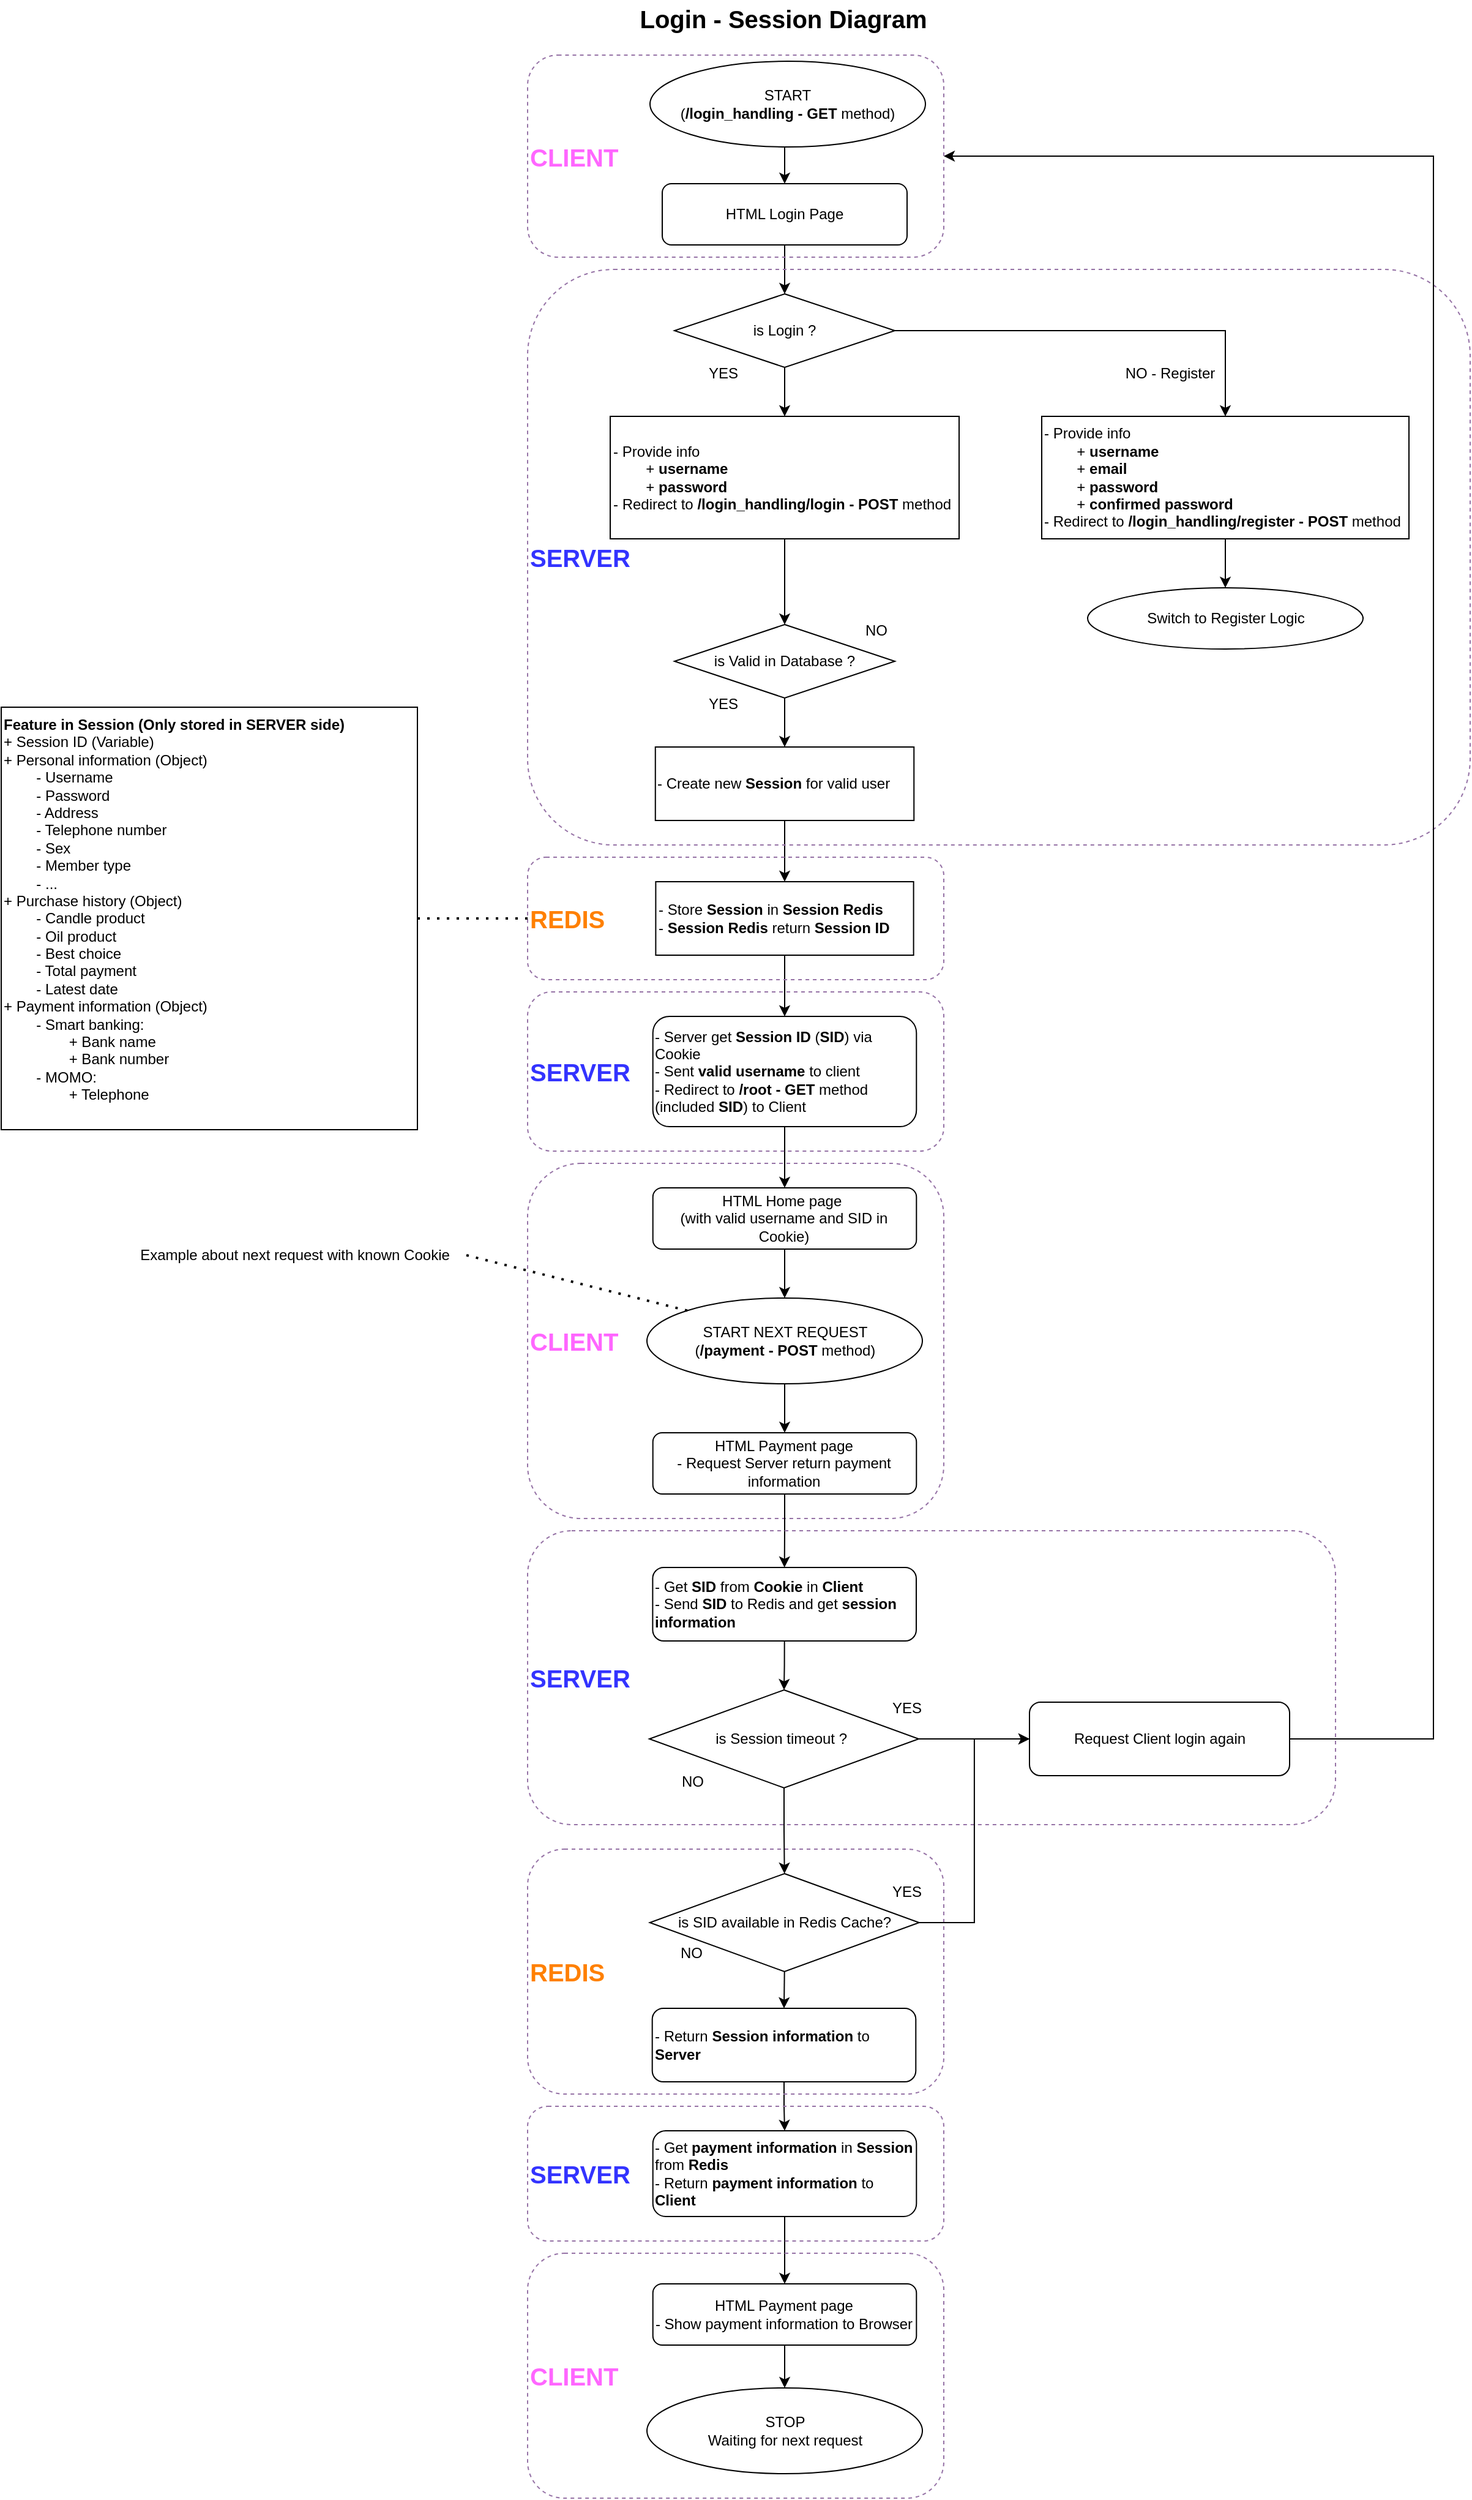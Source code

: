 <mxfile version="24.7.17">
  <diagram name="Page-1" id="DUz52T3hlYbFarBGfvQm">
    <mxGraphModel dx="2132" dy="565" grid="1" gridSize="10" guides="1" tooltips="1" connect="1" arrows="1" fold="1" page="1" pageScale="1" pageWidth="850" pageHeight="1100" math="0" shadow="0">
      <root>
        <mxCell id="0" />
        <mxCell id="1" parent="0" />
        <mxCell id="S9cItze8Yrv6oykSEDYG-1" value="HTML Login Page" style="rounded=1;whiteSpace=wrap;html=1;" parent="1" vertex="1">
          <mxGeometry x="90" y="150" width="200" height="50" as="geometry" />
        </mxCell>
        <mxCell id="S9cItze8Yrv6oykSEDYG-2" value="&lt;font style=&quot;font-size: 20px;&quot;&gt;&lt;b&gt;Login - Session Diagram&lt;/b&gt;&lt;/font&gt;" style="text;html=1;align=center;verticalAlign=middle;whiteSpace=wrap;rounded=0;" parent="1" vertex="1">
          <mxGeometry x="69.49" width="240" height="30" as="geometry" />
        </mxCell>
        <mxCell id="S9cItze8Yrv6oykSEDYG-9" style="edgeStyle=orthogonalEdgeStyle;rounded=0;orthogonalLoop=1;jettySize=auto;html=1;exitX=0.5;exitY=1;exitDx=0;exitDy=0;entryX=0.5;entryY=0;entryDx=0;entryDy=0;" parent="1" source="S9cItze8Yrv6oykSEDYG-3" target="S9cItze8Yrv6oykSEDYG-8" edge="1">
          <mxGeometry relative="1" as="geometry" />
        </mxCell>
        <mxCell id="S9cItze8Yrv6oykSEDYG-16" style="edgeStyle=orthogonalEdgeStyle;rounded=0;orthogonalLoop=1;jettySize=auto;html=1;exitX=1;exitY=0.5;exitDx=0;exitDy=0;entryX=0.5;entryY=0;entryDx=0;entryDy=0;" parent="1" source="S9cItze8Yrv6oykSEDYG-3" target="S9cItze8Yrv6oykSEDYG-11" edge="1">
          <mxGeometry relative="1" as="geometry" />
        </mxCell>
        <mxCell id="S9cItze8Yrv6oykSEDYG-3" value="is Login ?" style="rhombus;whiteSpace=wrap;html=1;" parent="1" vertex="1">
          <mxGeometry x="100" y="240" width="180" height="60" as="geometry" />
        </mxCell>
        <mxCell id="S9cItze8Yrv6oykSEDYG-4" value="" style="endArrow=classic;html=1;rounded=0;exitX=0.5;exitY=1;exitDx=0;exitDy=0;" parent="1" source="S9cItze8Yrv6oykSEDYG-1" target="S9cItze8Yrv6oykSEDYG-3" edge="1">
          <mxGeometry width="50" height="50" relative="1" as="geometry">
            <mxPoint x="400" y="360" as="sourcePoint" />
            <mxPoint x="450" y="310" as="targetPoint" />
          </mxGeometry>
        </mxCell>
        <mxCell id="S9cItze8Yrv6oykSEDYG-5" value="YES" style="text;html=1;align=center;verticalAlign=middle;whiteSpace=wrap;rounded=0;" parent="1" vertex="1">
          <mxGeometry x="110" y="290" width="60" height="30" as="geometry" />
        </mxCell>
        <mxCell id="S9cItze8Yrv6oykSEDYG-6" value="NO - Register" style="text;html=1;align=center;verticalAlign=middle;whiteSpace=wrap;rounded=0;" parent="1" vertex="1">
          <mxGeometry x="460" y="290" width="90" height="30" as="geometry" />
        </mxCell>
        <mxCell id="S9cItze8Yrv6oykSEDYG-21" style="edgeStyle=orthogonalEdgeStyle;rounded=0;orthogonalLoop=1;jettySize=auto;html=1;exitX=0.5;exitY=1;exitDx=0;exitDy=0;entryX=0.5;entryY=0;entryDx=0;entryDy=0;" parent="1" source="S9cItze8Yrv6oykSEDYG-8" target="S9cItze8Yrv6oykSEDYG-19" edge="1">
          <mxGeometry relative="1" as="geometry" />
        </mxCell>
        <mxCell id="S9cItze8Yrv6oykSEDYG-8" value="&lt;div&gt;&lt;span style=&quot;background-color: initial;&quot;&gt;- Provide info&amp;nbsp;&lt;/span&gt;&lt;/div&gt;&lt;div&gt;&lt;span style=&quot;background-color: initial;&quot;&gt;&lt;span style=&quot;white-space: pre;&quot;&gt;&#x9;&lt;/span&gt;+&amp;nbsp;&lt;b&gt;username&lt;/b&gt;&lt;/span&gt;&lt;/div&gt;&lt;div&gt;&lt;span style=&quot;background-color: initial;&quot;&gt;&lt;span style=&quot;font-weight: bold; white-space: pre;&quot;&gt;&#x9;&lt;/span&gt;+ &lt;b&gt;password&lt;/b&gt;&lt;/span&gt;&lt;/div&gt;&lt;span style=&quot;background-color: initial;&quot;&gt;- Redirect to &lt;b&gt;/login_handling/login - POST &lt;/b&gt;method&lt;/span&gt;" style="rounded=0;whiteSpace=wrap;html=1;align=left;" parent="1" vertex="1">
          <mxGeometry x="47.5" y="340" width="285" height="100" as="geometry" />
        </mxCell>
        <mxCell id="S9cItze8Yrv6oykSEDYG-61" style="edgeStyle=orthogonalEdgeStyle;rounded=0;orthogonalLoop=1;jettySize=auto;html=1;exitX=0.5;exitY=1;exitDx=0;exitDy=0;entryX=0.5;entryY=0;entryDx=0;entryDy=0;" parent="1" source="S9cItze8Yrv6oykSEDYG-11" target="S9cItze8Yrv6oykSEDYG-60" edge="1">
          <mxGeometry relative="1" as="geometry" />
        </mxCell>
        <mxCell id="S9cItze8Yrv6oykSEDYG-11" value="&lt;div&gt;&lt;span style=&quot;background-color: initial;&quot;&gt;- Provide info&amp;nbsp;&lt;/span&gt;&lt;/div&gt;&lt;div&gt;&lt;span style=&quot;background-color: initial;&quot;&gt;&lt;span style=&quot;white-space: pre;&quot;&gt;&#x9;&lt;/span&gt;+&amp;nbsp;&lt;b&gt;username&lt;/b&gt;&lt;/span&gt;&lt;/div&gt;&lt;div&gt;&lt;span style=&quot;background-color: initial;&quot;&gt;&lt;span style=&quot;font-weight: bold; white-space: pre;&quot;&gt;&#x9;&lt;/span&gt;+&lt;b&gt; email&lt;br&gt;&lt;/b&gt;&lt;/span&gt;&lt;/div&gt;&lt;div&gt;&lt;span style=&quot;background-color: initial;&quot;&gt;&lt;span style=&quot;font-weight: bold; white-space: pre;&quot;&gt;&#x9;&lt;/span&gt;+ &lt;b&gt;password&lt;/b&gt;&lt;/span&gt;&lt;/div&gt;&lt;div&gt;&lt;span style=&quot;background-color: initial;&quot;&gt;&lt;span style=&quot;font-weight: bold; white-space: pre;&quot;&gt;&#x9;&lt;/span&gt;+&lt;b&gt; confirmed password&lt;br&gt;&lt;/b&gt;&lt;/span&gt;&lt;/div&gt;&lt;span style=&quot;background-color: initial;&quot;&gt;- Redirect to &lt;b&gt;/login_handling/register - POST &lt;/b&gt;method&lt;/span&gt;" style="rounded=0;whiteSpace=wrap;html=1;align=left;" parent="1" vertex="1">
          <mxGeometry x="400" y="340" width="300" height="100" as="geometry" />
        </mxCell>
        <mxCell id="S9cItze8Yrv6oykSEDYG-14" style="edgeStyle=orthogonalEdgeStyle;rounded=0;orthogonalLoop=1;jettySize=auto;html=1;exitX=0.5;exitY=1;exitDx=0;exitDy=0;entryX=0.5;entryY=0;entryDx=0;entryDy=0;" parent="1" source="S9cItze8Yrv6oykSEDYG-13" target="S9cItze8Yrv6oykSEDYG-1" edge="1">
          <mxGeometry relative="1" as="geometry" />
        </mxCell>
        <mxCell id="S9cItze8Yrv6oykSEDYG-13" value="START&lt;div&gt;(&lt;b&gt;/login_handling - GET &lt;/b&gt;method)&lt;/div&gt;" style="ellipse;whiteSpace=wrap;html=1;" parent="1" vertex="1">
          <mxGeometry x="80" y="50" width="225" height="70" as="geometry" />
        </mxCell>
        <mxCell id="S9cItze8Yrv6oykSEDYG-27" style="edgeStyle=orthogonalEdgeStyle;rounded=0;orthogonalLoop=1;jettySize=auto;html=1;exitX=0.5;exitY=1;exitDx=0;exitDy=0;entryX=0.5;entryY=0;entryDx=0;entryDy=0;" parent="1" source="S9cItze8Yrv6oykSEDYG-17" target="S9cItze8Yrv6oykSEDYG-25" edge="1">
          <mxGeometry relative="1" as="geometry" />
        </mxCell>
        <mxCell id="S9cItze8Yrv6oykSEDYG-17" value="- Create new &lt;b&gt;Session&amp;nbsp;&lt;/b&gt;for valid user" style="rounded=0;whiteSpace=wrap;html=1;align=left;" parent="1" vertex="1">
          <mxGeometry x="84.38" y="610" width="211.25" height="60" as="geometry" />
        </mxCell>
        <mxCell id="S9cItze8Yrv6oykSEDYG-24" style="edgeStyle=orthogonalEdgeStyle;rounded=0;orthogonalLoop=1;jettySize=auto;html=1;exitX=0.5;exitY=1;exitDx=0;exitDy=0;entryX=0.5;entryY=0;entryDx=0;entryDy=0;" parent="1" source="S9cItze8Yrv6oykSEDYG-19" target="S9cItze8Yrv6oykSEDYG-17" edge="1">
          <mxGeometry relative="1" as="geometry" />
        </mxCell>
        <mxCell id="S9cItze8Yrv6oykSEDYG-19" value="is Valid in Database ?" style="rhombus;whiteSpace=wrap;html=1;" parent="1" vertex="1">
          <mxGeometry x="100" y="510" width="180" height="60" as="geometry" />
        </mxCell>
        <mxCell id="S9cItze8Yrv6oykSEDYG-22" value="YES" style="text;html=1;align=center;verticalAlign=middle;whiteSpace=wrap;rounded=0;" parent="1" vertex="1">
          <mxGeometry x="110" y="560" width="60" height="30" as="geometry" />
        </mxCell>
        <mxCell id="S9cItze8Yrv6oykSEDYG-23" value="NO" style="text;html=1;align=center;verticalAlign=middle;whiteSpace=wrap;rounded=0;" parent="1" vertex="1">
          <mxGeometry x="220" y="500" width="90" height="30" as="geometry" />
        </mxCell>
        <mxCell id="S9cItze8Yrv6oykSEDYG-30" style="edgeStyle=orthogonalEdgeStyle;rounded=0;orthogonalLoop=1;jettySize=auto;html=1;exitX=0.5;exitY=1;exitDx=0;exitDy=0;entryX=0.5;entryY=0;entryDx=0;entryDy=0;" parent="1" source="S9cItze8Yrv6oykSEDYG-25" target="S9cItze8Yrv6oykSEDYG-29" edge="1">
          <mxGeometry relative="1" as="geometry" />
        </mxCell>
        <mxCell id="S9cItze8Yrv6oykSEDYG-25" value="- Store &lt;b&gt;Session&amp;nbsp;&lt;/b&gt;in &lt;b&gt;Session Redis&lt;/b&gt;&lt;div&gt;- &lt;b&gt;Session Redis&lt;/b&gt; return &lt;b&gt;Session ID&lt;/b&gt;&lt;/div&gt;" style="rounded=0;whiteSpace=wrap;html=1;align=left;" parent="1" vertex="1">
          <mxGeometry x="84.69" y="720" width="210.62" height="60" as="geometry" />
        </mxCell>
        <mxCell id="S9cItze8Yrv6oykSEDYG-28" value="&lt;b&gt;&lt;font color=&quot;#3333ff&quot; style=&quot;font-size: 20px;&quot;&gt;SERVER&lt;/font&gt;&lt;/b&gt;" style="rounded=1;whiteSpace=wrap;html=1;fillColor=none;strokeColor=#9673a6;gradientColor=none;glass=0;shadow=0;fillStyle=dashed;align=left;dashed=1;" parent="1" vertex="1">
          <mxGeometry x="-20" y="220" width="770" height="470" as="geometry" />
        </mxCell>
        <mxCell id="S9cItze8Yrv6oykSEDYG-35" style="edgeStyle=orthogonalEdgeStyle;rounded=0;orthogonalLoop=1;jettySize=auto;html=1;exitX=0.5;exitY=1;exitDx=0;exitDy=0;entryX=0.5;entryY=0;entryDx=0;entryDy=0;" parent="1" source="S9cItze8Yrv6oykSEDYG-29" target="S9cItze8Yrv6oykSEDYG-34" edge="1">
          <mxGeometry relative="1" as="geometry" />
        </mxCell>
        <mxCell id="S9cItze8Yrv6oykSEDYG-29" value="- Server get &lt;b&gt;Session ID&lt;/b&gt; (&lt;b&gt;SID&lt;/b&gt;) via Cookie&lt;div&gt;- Sent &lt;b&gt;valid username &lt;/b&gt;to client&lt;br&gt;&lt;div&gt;- Redirect to &lt;b&gt;/root - GET&lt;/b&gt; method&amp;nbsp; (included &lt;b&gt;SID&lt;/b&gt;) to Client&lt;/div&gt;&lt;/div&gt;" style="rounded=1;whiteSpace=wrap;html=1;align=left;" parent="1" vertex="1">
          <mxGeometry x="82.34" y="830" width="215.31" height="90" as="geometry" />
        </mxCell>
        <mxCell id="S9cItze8Yrv6oykSEDYG-31" value="&lt;span style=&quot;font-size: 20px;&quot;&gt;&lt;b&gt;&lt;font color=&quot;#ff8000&quot;&gt;REDIS&lt;/font&gt;&lt;/b&gt;&lt;/span&gt;" style="rounded=1;whiteSpace=wrap;html=1;fillColor=none;strokeColor=#9673a6;gradientColor=none;glass=0;shadow=0;fillStyle=dashed;align=left;dashed=1;" parent="1" vertex="1">
          <mxGeometry x="-20" y="700" width="340" height="100" as="geometry" />
        </mxCell>
        <mxCell id="S9cItze8Yrv6oykSEDYG-32" value="&lt;span style=&quot;font-size: 20px;&quot;&gt;&lt;b&gt;&lt;font color=&quot;#ff66ff&quot;&gt;CLIENT&lt;/font&gt;&lt;/b&gt;&lt;/span&gt;" style="rounded=1;whiteSpace=wrap;html=1;fillColor=none;strokeColor=#9673a6;gradientColor=none;glass=0;shadow=0;fillStyle=dashed;align=left;dashed=1;" parent="1" vertex="1">
          <mxGeometry x="-20" y="45" width="340" height="165" as="geometry" />
        </mxCell>
        <mxCell id="S9cItze8Yrv6oykSEDYG-33" value="&lt;b&gt;&lt;font color=&quot;#3333ff&quot; style=&quot;font-size: 20px;&quot;&gt;SERVER&lt;/font&gt;&lt;/b&gt;" style="rounded=1;whiteSpace=wrap;html=1;fillColor=none;strokeColor=#9673a6;gradientColor=none;glass=0;shadow=0;fillStyle=dashed;align=left;dashed=1;" parent="1" vertex="1">
          <mxGeometry x="-20" y="810" width="340" height="130" as="geometry" />
        </mxCell>
        <mxCell id="S9cItze8Yrv6oykSEDYG-41" style="edgeStyle=orthogonalEdgeStyle;rounded=0;orthogonalLoop=1;jettySize=auto;html=1;exitX=0.5;exitY=1;exitDx=0;exitDy=0;entryX=0.5;entryY=0;entryDx=0;entryDy=0;" parent="1" source="S9cItze8Yrv6oykSEDYG-34" target="S9cItze8Yrv6oykSEDYG-39" edge="1">
          <mxGeometry relative="1" as="geometry" />
        </mxCell>
        <mxCell id="S9cItze8Yrv6oykSEDYG-34" value="HTML Home page&amp;nbsp;&lt;div&gt;(with valid username and SID in Cookie)&lt;/div&gt;" style="rounded=1;whiteSpace=wrap;html=1;align=center;" parent="1" vertex="1">
          <mxGeometry x="82.35" y="970" width="215.31" height="50" as="geometry" />
        </mxCell>
        <mxCell id="S9cItze8Yrv6oykSEDYG-36" value="&lt;span style=&quot;font-size: 20px;&quot;&gt;&lt;b&gt;&lt;font color=&quot;#ff66ff&quot;&gt;CLIENT&lt;/font&gt;&lt;/b&gt;&lt;/span&gt;" style="rounded=1;whiteSpace=wrap;html=1;fillColor=none;strokeColor=#9673a6;gradientColor=none;glass=0;shadow=0;fillStyle=dashed;align=left;dashed=1;" parent="1" vertex="1">
          <mxGeometry x="-20" y="950" width="340" height="290" as="geometry" />
        </mxCell>
        <mxCell id="S9cItze8Yrv6oykSEDYG-37" value="&lt;b&gt;Feature in Session (Only stored in SERVER side)&lt;/b&gt;&lt;div&gt;+ Session ID (Variable)&lt;br&gt;&lt;div&gt;+ Personal information (Object)&lt;/div&gt;&lt;div&gt;&lt;span style=&quot;white-space: pre;&quot;&gt;&#x9;&lt;/span&gt;- Username&lt;br&gt;&lt;/div&gt;&lt;div&gt;&lt;span style=&quot;white-space: pre;&quot;&gt;&#x9;&lt;/span&gt;- Password&lt;br&gt;&lt;/div&gt;&lt;div&gt;&lt;span style=&quot;white-space: pre;&quot;&gt;&#x9;&lt;/span&gt;- Address&lt;br&gt;&lt;/div&gt;&lt;div&gt;&lt;span style=&quot;white-space: pre;&quot;&gt;&#x9;&lt;/span&gt;- Telephone number&lt;br&gt;&lt;/div&gt;&lt;div&gt;&lt;span style=&quot;white-space: pre;&quot;&gt;&#x9;&lt;/span&gt;- Sex&lt;br&gt;&lt;/div&gt;&lt;div&gt;&lt;span style=&quot;white-space: pre;&quot;&gt;&#x9;&lt;/span&gt;- Member type&lt;br&gt;&lt;/div&gt;&lt;div&gt;&lt;span style=&quot;white-space: pre;&quot;&gt;&#x9;&lt;/span&gt;- ...&lt;br&gt;&lt;/div&gt;&lt;div&gt;+ Purchase history (Object)&lt;/div&gt;&lt;div&gt;&lt;span style=&quot;white-space: pre;&quot;&gt;&#x9;&lt;/span&gt;- Candle product&lt;br&gt;&lt;/div&gt;&lt;/div&gt;&lt;div&gt;&lt;span style=&quot;white-space: pre;&quot;&gt;&#x9;&lt;/span&gt;- Oil product&lt;br&gt;&lt;/div&gt;&lt;div&gt;&lt;span style=&quot;white-space: pre;&quot;&gt;&#x9;&lt;/span&gt;- Best choice&lt;br&gt;&lt;/div&gt;&lt;div&gt;&lt;span style=&quot;white-space: pre;&quot;&gt;&#x9;&lt;/span&gt;- Total payment&lt;br&gt;&lt;/div&gt;&lt;div&gt;&lt;span style=&quot;white-space: pre;&quot;&gt;&#x9;&lt;/span&gt;- Latest date&lt;br&gt;&lt;/div&gt;&lt;div&gt;+ Payment information (Object)&lt;/div&gt;&lt;div&gt;&lt;span style=&quot;white-space: pre;&quot;&gt;&#x9;&lt;/span&gt;- Smart banking:&lt;br&gt;&lt;/div&gt;&lt;div&gt;&lt;span style=&quot;white-space: pre;&quot;&gt;&#x9;&lt;/span&gt;&lt;span style=&quot;white-space: pre;&quot;&gt;&#x9;&lt;/span&gt;+ Bank name&lt;/div&gt;&lt;div&gt;&lt;span style=&quot;white-space: pre;&quot;&gt;&#x9;&lt;/span&gt;&lt;span style=&quot;white-space: pre;&quot;&gt;&#x9;&lt;/span&gt;+ Bank number&lt;br&gt;&lt;/div&gt;&lt;div&gt;&lt;span style=&quot;white-space: pre;&quot;&gt;&#x9;&lt;/span&gt;- MOMO:&lt;br&gt;&lt;/div&gt;&lt;div&gt;&lt;span style=&quot;white-space: pre;&quot;&gt;&#x9;&lt;/span&gt;&lt;span style=&quot;white-space: pre;&quot;&gt;&#x9;&lt;/span&gt;+ Telephone&lt;br&gt;&lt;/div&gt;&lt;div&gt;&lt;span style=&quot;white-space: pre;&quot;&gt;&#x9;&lt;/span&gt;&lt;br&gt;&lt;/div&gt;" style="rounded=0;whiteSpace=wrap;html=1;align=left;" parent="1" vertex="1">
          <mxGeometry x="-450" y="577.5" width="340" height="345" as="geometry" />
        </mxCell>
        <mxCell id="S9cItze8Yrv6oykSEDYG-38" value="" style="endArrow=none;dashed=1;html=1;dashPattern=1 3;strokeWidth=2;rounded=0;entryX=0;entryY=0.5;entryDx=0;entryDy=0;exitX=1;exitY=0.5;exitDx=0;exitDy=0;" parent="1" source="S9cItze8Yrv6oykSEDYG-37" target="S9cItze8Yrv6oykSEDYG-31" edge="1">
          <mxGeometry width="50" height="50" relative="1" as="geometry">
            <mxPoint x="-150" y="770" as="sourcePoint" />
            <mxPoint x="-50" y="740" as="targetPoint" />
          </mxGeometry>
        </mxCell>
        <mxCell id="S9cItze8Yrv6oykSEDYG-42" style="edgeStyle=orthogonalEdgeStyle;rounded=0;orthogonalLoop=1;jettySize=auto;html=1;exitX=0.5;exitY=1;exitDx=0;exitDy=0;entryX=0.5;entryY=0;entryDx=0;entryDy=0;" parent="1" source="S9cItze8Yrv6oykSEDYG-39" target="S9cItze8Yrv6oykSEDYG-40" edge="1">
          <mxGeometry relative="1" as="geometry" />
        </mxCell>
        <mxCell id="S9cItze8Yrv6oykSEDYG-39" value="START NEXT REQUEST&lt;div&gt;(&lt;b&gt;/payment - POST&amp;nbsp;&lt;/b&gt;method)&lt;/div&gt;" style="ellipse;whiteSpace=wrap;html=1;" parent="1" vertex="1">
          <mxGeometry x="77.5" y="1060" width="225" height="70" as="geometry" />
        </mxCell>
        <mxCell id="S9cItze8Yrv6oykSEDYG-47" style="edgeStyle=orthogonalEdgeStyle;rounded=0;orthogonalLoop=1;jettySize=auto;html=1;exitX=0.5;exitY=1;exitDx=0;exitDy=0;entryX=0.5;entryY=0;entryDx=0;entryDy=0;" parent="1" source="S9cItze8Yrv6oykSEDYG-40" target="S9cItze8Yrv6oykSEDYG-46" edge="1">
          <mxGeometry relative="1" as="geometry" />
        </mxCell>
        <mxCell id="S9cItze8Yrv6oykSEDYG-40" value="HTML Payment page&lt;div&gt;- Request Server return payment information&lt;/div&gt;" style="rounded=1;whiteSpace=wrap;html=1;align=center;" parent="1" vertex="1">
          <mxGeometry x="82.34" y="1170" width="215.31" height="50" as="geometry" />
        </mxCell>
        <mxCell id="S9cItze8Yrv6oykSEDYG-44" value="Example about next request with known Cookie" style="text;html=1;align=center;verticalAlign=middle;whiteSpace=wrap;rounded=0;" parent="1" vertex="1">
          <mxGeometry x="-350" y="1010" width="280" height="30" as="geometry" />
        </mxCell>
        <mxCell id="S9cItze8Yrv6oykSEDYG-45" value="" style="endArrow=none;dashed=1;html=1;dashPattern=1 3;strokeWidth=2;rounded=0;entryX=0;entryY=0;entryDx=0;entryDy=0;exitX=1;exitY=0.5;exitDx=0;exitDy=0;" parent="1" source="S9cItze8Yrv6oykSEDYG-44" target="S9cItze8Yrv6oykSEDYG-39" edge="1">
          <mxGeometry width="50" height="50" relative="1" as="geometry">
            <mxPoint x="-170" y="1120" as="sourcePoint" />
            <mxPoint x="-120" y="1070" as="targetPoint" />
          </mxGeometry>
        </mxCell>
        <mxCell id="S9cItze8Yrv6oykSEDYG-63" style="edgeStyle=orthogonalEdgeStyle;rounded=0;orthogonalLoop=1;jettySize=auto;html=1;exitX=0.5;exitY=1;exitDx=0;exitDy=0;" parent="1" source="S9cItze8Yrv6oykSEDYG-46" target="S9cItze8Yrv6oykSEDYG-62" edge="1">
          <mxGeometry relative="1" as="geometry" />
        </mxCell>
        <mxCell id="S9cItze8Yrv6oykSEDYG-46" value="- Get &lt;b&gt;SID &lt;/b&gt;from &lt;b&gt;Cookie &lt;/b&gt;in &lt;b&gt;Client&lt;/b&gt;&lt;div&gt;- Send &lt;b&gt;SID &lt;/b&gt;to Redis and get &lt;b&gt;session information&lt;/b&gt;&lt;/div&gt;" style="rounded=1;whiteSpace=wrap;html=1;align=left;" parent="1" vertex="1">
          <mxGeometry x="82.19" y="1280" width="215.31" height="60" as="geometry" />
        </mxCell>
        <mxCell id="S9cItze8Yrv6oykSEDYG-53" style="edgeStyle=orthogonalEdgeStyle;rounded=0;orthogonalLoop=1;jettySize=auto;html=1;exitX=0.5;exitY=1;exitDx=0;exitDy=0;entryX=0.5;entryY=0;entryDx=0;entryDy=0;" parent="1" source="S9cItze8Yrv6oykSEDYG-48" target="S9cItze8Yrv6oykSEDYG-52" edge="1">
          <mxGeometry relative="1" as="geometry" />
        </mxCell>
        <mxCell id="S9cItze8Yrv6oykSEDYG-48" value="- Return &lt;b&gt;Session information &lt;/b&gt;to &lt;b&gt;Server&lt;/b&gt;" style="rounded=1;whiteSpace=wrap;html=1;align=left;" parent="1" vertex="1">
          <mxGeometry x="81.84" y="1640" width="215.31" height="60" as="geometry" />
        </mxCell>
        <mxCell id="S9cItze8Yrv6oykSEDYG-50" value="&lt;span style=&quot;font-size: 20px;&quot;&gt;&lt;b&gt;&lt;font color=&quot;#ff8000&quot;&gt;REDIS&lt;/font&gt;&lt;/b&gt;&lt;/span&gt;" style="rounded=1;whiteSpace=wrap;html=1;fillColor=none;strokeColor=#9673a6;gradientColor=none;glass=0;shadow=0;fillStyle=dashed;align=left;dashed=1;" parent="1" vertex="1">
          <mxGeometry x="-20" y="1510" width="340" height="200" as="geometry" />
        </mxCell>
        <mxCell id="S9cItze8Yrv6oykSEDYG-51" value="&lt;b&gt;&lt;font color=&quot;#3333ff&quot; style=&quot;font-size: 20px;&quot;&gt;SERVER&lt;/font&gt;&lt;/b&gt;" style="rounded=1;whiteSpace=wrap;html=1;fillColor=none;strokeColor=#9673a6;gradientColor=none;glass=0;shadow=0;fillStyle=dashed;align=left;dashed=1;" parent="1" vertex="1">
          <mxGeometry x="-20" y="1250" width="660" height="240" as="geometry" />
        </mxCell>
        <mxCell id="S9cItze8Yrv6oykSEDYG-56" style="edgeStyle=orthogonalEdgeStyle;rounded=0;orthogonalLoop=1;jettySize=auto;html=1;exitX=0.5;exitY=1;exitDx=0;exitDy=0;entryX=0.5;entryY=0;entryDx=0;entryDy=0;" parent="1" source="S9cItze8Yrv6oykSEDYG-52" target="S9cItze8Yrv6oykSEDYG-55" edge="1">
          <mxGeometry relative="1" as="geometry" />
        </mxCell>
        <mxCell id="S9cItze8Yrv6oykSEDYG-52" value="- Get &lt;b&gt;payment information&lt;/b&gt; in &lt;b&gt;Session &lt;/b&gt;from &lt;b&gt;Redis&lt;/b&gt;&lt;div&gt;- Return &lt;b&gt;payment information&lt;/b&gt; to &lt;b&gt;Client&lt;/b&gt;&lt;/div&gt;" style="rounded=1;whiteSpace=wrap;html=1;align=left;" parent="1" vertex="1">
          <mxGeometry x="82.35" y="1740" width="215.31" height="70" as="geometry" />
        </mxCell>
        <mxCell id="S9cItze8Yrv6oykSEDYG-54" value="&lt;b&gt;&lt;font color=&quot;#3333ff&quot; style=&quot;font-size: 20px;&quot;&gt;SERVER&lt;/font&gt;&lt;/b&gt;" style="rounded=1;whiteSpace=wrap;html=1;fillColor=none;strokeColor=#9673a6;gradientColor=none;glass=0;shadow=0;fillStyle=dashed;align=left;dashed=1;" parent="1" vertex="1">
          <mxGeometry x="-20" y="1720" width="340" height="110" as="geometry" />
        </mxCell>
        <mxCell id="S9cItze8Yrv6oykSEDYG-59" style="edgeStyle=orthogonalEdgeStyle;rounded=0;orthogonalLoop=1;jettySize=auto;html=1;exitX=0.5;exitY=1;exitDx=0;exitDy=0;entryX=0.5;entryY=0;entryDx=0;entryDy=0;" parent="1" source="S9cItze8Yrv6oykSEDYG-55" target="S9cItze8Yrv6oykSEDYG-58" edge="1">
          <mxGeometry relative="1" as="geometry" />
        </mxCell>
        <mxCell id="S9cItze8Yrv6oykSEDYG-55" value="HTML Payment page&lt;div&gt;- Show payment information to Browser&lt;/div&gt;" style="rounded=1;whiteSpace=wrap;html=1;align=center;" parent="1" vertex="1">
          <mxGeometry x="82.35" y="1865" width="215.31" height="50" as="geometry" />
        </mxCell>
        <mxCell id="S9cItze8Yrv6oykSEDYG-57" value="&lt;span style=&quot;font-size: 20px;&quot;&gt;&lt;b&gt;&lt;font color=&quot;#ff66ff&quot;&gt;CLIENT&lt;/font&gt;&lt;/b&gt;&lt;/span&gt;" style="rounded=1;whiteSpace=wrap;html=1;fillColor=none;strokeColor=#9673a6;gradientColor=none;glass=0;shadow=0;fillStyle=dashed;align=left;dashed=1;" parent="1" vertex="1">
          <mxGeometry x="-20" y="1840" width="340" height="200" as="geometry" />
        </mxCell>
        <mxCell id="S9cItze8Yrv6oykSEDYG-58" value="STOP&lt;div&gt;Waiting for next request&lt;/div&gt;" style="ellipse;whiteSpace=wrap;html=1;" parent="1" vertex="1">
          <mxGeometry x="77.51" y="1950" width="225" height="70" as="geometry" />
        </mxCell>
        <mxCell id="S9cItze8Yrv6oykSEDYG-60" value="Switch to Register Logic" style="ellipse;whiteSpace=wrap;html=1;" parent="1" vertex="1">
          <mxGeometry x="437.5" y="480" width="225" height="50" as="geometry" />
        </mxCell>
        <mxCell id="S9cItze8Yrv6oykSEDYG-68" style="edgeStyle=orthogonalEdgeStyle;rounded=0;orthogonalLoop=1;jettySize=auto;html=1;exitX=1;exitY=0.5;exitDx=0;exitDy=0;" parent="1" source="S9cItze8Yrv6oykSEDYG-62" target="S9cItze8Yrv6oykSEDYG-67" edge="1">
          <mxGeometry relative="1" as="geometry" />
        </mxCell>
        <mxCell id="RC0Q_TB2oeetOhMSHWf2-4" style="edgeStyle=orthogonalEdgeStyle;rounded=0;orthogonalLoop=1;jettySize=auto;html=1;exitX=0.5;exitY=1;exitDx=0;exitDy=0;entryX=0.5;entryY=0;entryDx=0;entryDy=0;" edge="1" parent="1" source="S9cItze8Yrv6oykSEDYG-62" target="RC0Q_TB2oeetOhMSHWf2-1">
          <mxGeometry relative="1" as="geometry" />
        </mxCell>
        <mxCell id="S9cItze8Yrv6oykSEDYG-62" value="is Session timeout ?&amp;nbsp;" style="rhombus;whiteSpace=wrap;html=1;" parent="1" vertex="1">
          <mxGeometry x="79.49" y="1380" width="220" height="80" as="geometry" />
        </mxCell>
        <mxCell id="S9cItze8Yrv6oykSEDYG-64" value="NO" style="text;html=1;align=center;verticalAlign=middle;whiteSpace=wrap;rounded=0;" parent="1" vertex="1">
          <mxGeometry x="84.69" y="1440" width="60" height="30" as="geometry" />
        </mxCell>
        <mxCell id="S9cItze8Yrv6oykSEDYG-66" value="YES" style="text;html=1;align=center;verticalAlign=middle;whiteSpace=wrap;rounded=0;" parent="1" vertex="1">
          <mxGeometry x="260" y="1380" width="60" height="30" as="geometry" />
        </mxCell>
        <mxCell id="S9cItze8Yrv6oykSEDYG-69" style="edgeStyle=orthogonalEdgeStyle;rounded=0;orthogonalLoop=1;jettySize=auto;html=1;exitX=1;exitY=0.5;exitDx=0;exitDy=0;entryX=1;entryY=0.5;entryDx=0;entryDy=0;" parent="1" source="S9cItze8Yrv6oykSEDYG-67" target="S9cItze8Yrv6oykSEDYG-32" edge="1">
          <mxGeometry relative="1" as="geometry">
            <Array as="points">
              <mxPoint x="720" y="1420" />
              <mxPoint x="720" y="128" />
            </Array>
          </mxGeometry>
        </mxCell>
        <mxCell id="S9cItze8Yrv6oykSEDYG-67" value="Request Client login again" style="rounded=1;whiteSpace=wrap;html=1;" parent="1" vertex="1">
          <mxGeometry x="390" y="1390" width="212.5" height="60" as="geometry" />
        </mxCell>
        <mxCell id="RC0Q_TB2oeetOhMSHWf2-5" style="edgeStyle=orthogonalEdgeStyle;rounded=0;orthogonalLoop=1;jettySize=auto;html=1;exitX=0.5;exitY=1;exitDx=0;exitDy=0;entryX=0.5;entryY=0;entryDx=0;entryDy=0;" edge="1" parent="1" source="RC0Q_TB2oeetOhMSHWf2-1" target="S9cItze8Yrv6oykSEDYG-48">
          <mxGeometry relative="1" as="geometry" />
        </mxCell>
        <mxCell id="RC0Q_TB2oeetOhMSHWf2-6" style="edgeStyle=orthogonalEdgeStyle;rounded=0;orthogonalLoop=1;jettySize=auto;html=1;exitX=1;exitY=0.5;exitDx=0;exitDy=0;entryX=0;entryY=0.5;entryDx=0;entryDy=0;" edge="1" parent="1" source="RC0Q_TB2oeetOhMSHWf2-1" target="S9cItze8Yrv6oykSEDYG-67">
          <mxGeometry relative="1" as="geometry" />
        </mxCell>
        <mxCell id="RC0Q_TB2oeetOhMSHWf2-1" value="is SID available in Redis Cache?" style="rhombus;whiteSpace=wrap;html=1;" vertex="1" parent="1">
          <mxGeometry x="79.85" y="1530" width="220" height="80" as="geometry" />
        </mxCell>
        <mxCell id="RC0Q_TB2oeetOhMSHWf2-2" value="NO" style="text;html=1;align=center;verticalAlign=middle;whiteSpace=wrap;rounded=0;" vertex="1" parent="1">
          <mxGeometry x="84.38" y="1580" width="60" height="30" as="geometry" />
        </mxCell>
        <mxCell id="RC0Q_TB2oeetOhMSHWf2-3" value="YES" style="text;html=1;align=center;verticalAlign=middle;whiteSpace=wrap;rounded=0;" vertex="1" parent="1">
          <mxGeometry x="260" y="1530" width="60" height="30" as="geometry" />
        </mxCell>
      </root>
    </mxGraphModel>
  </diagram>
</mxfile>
